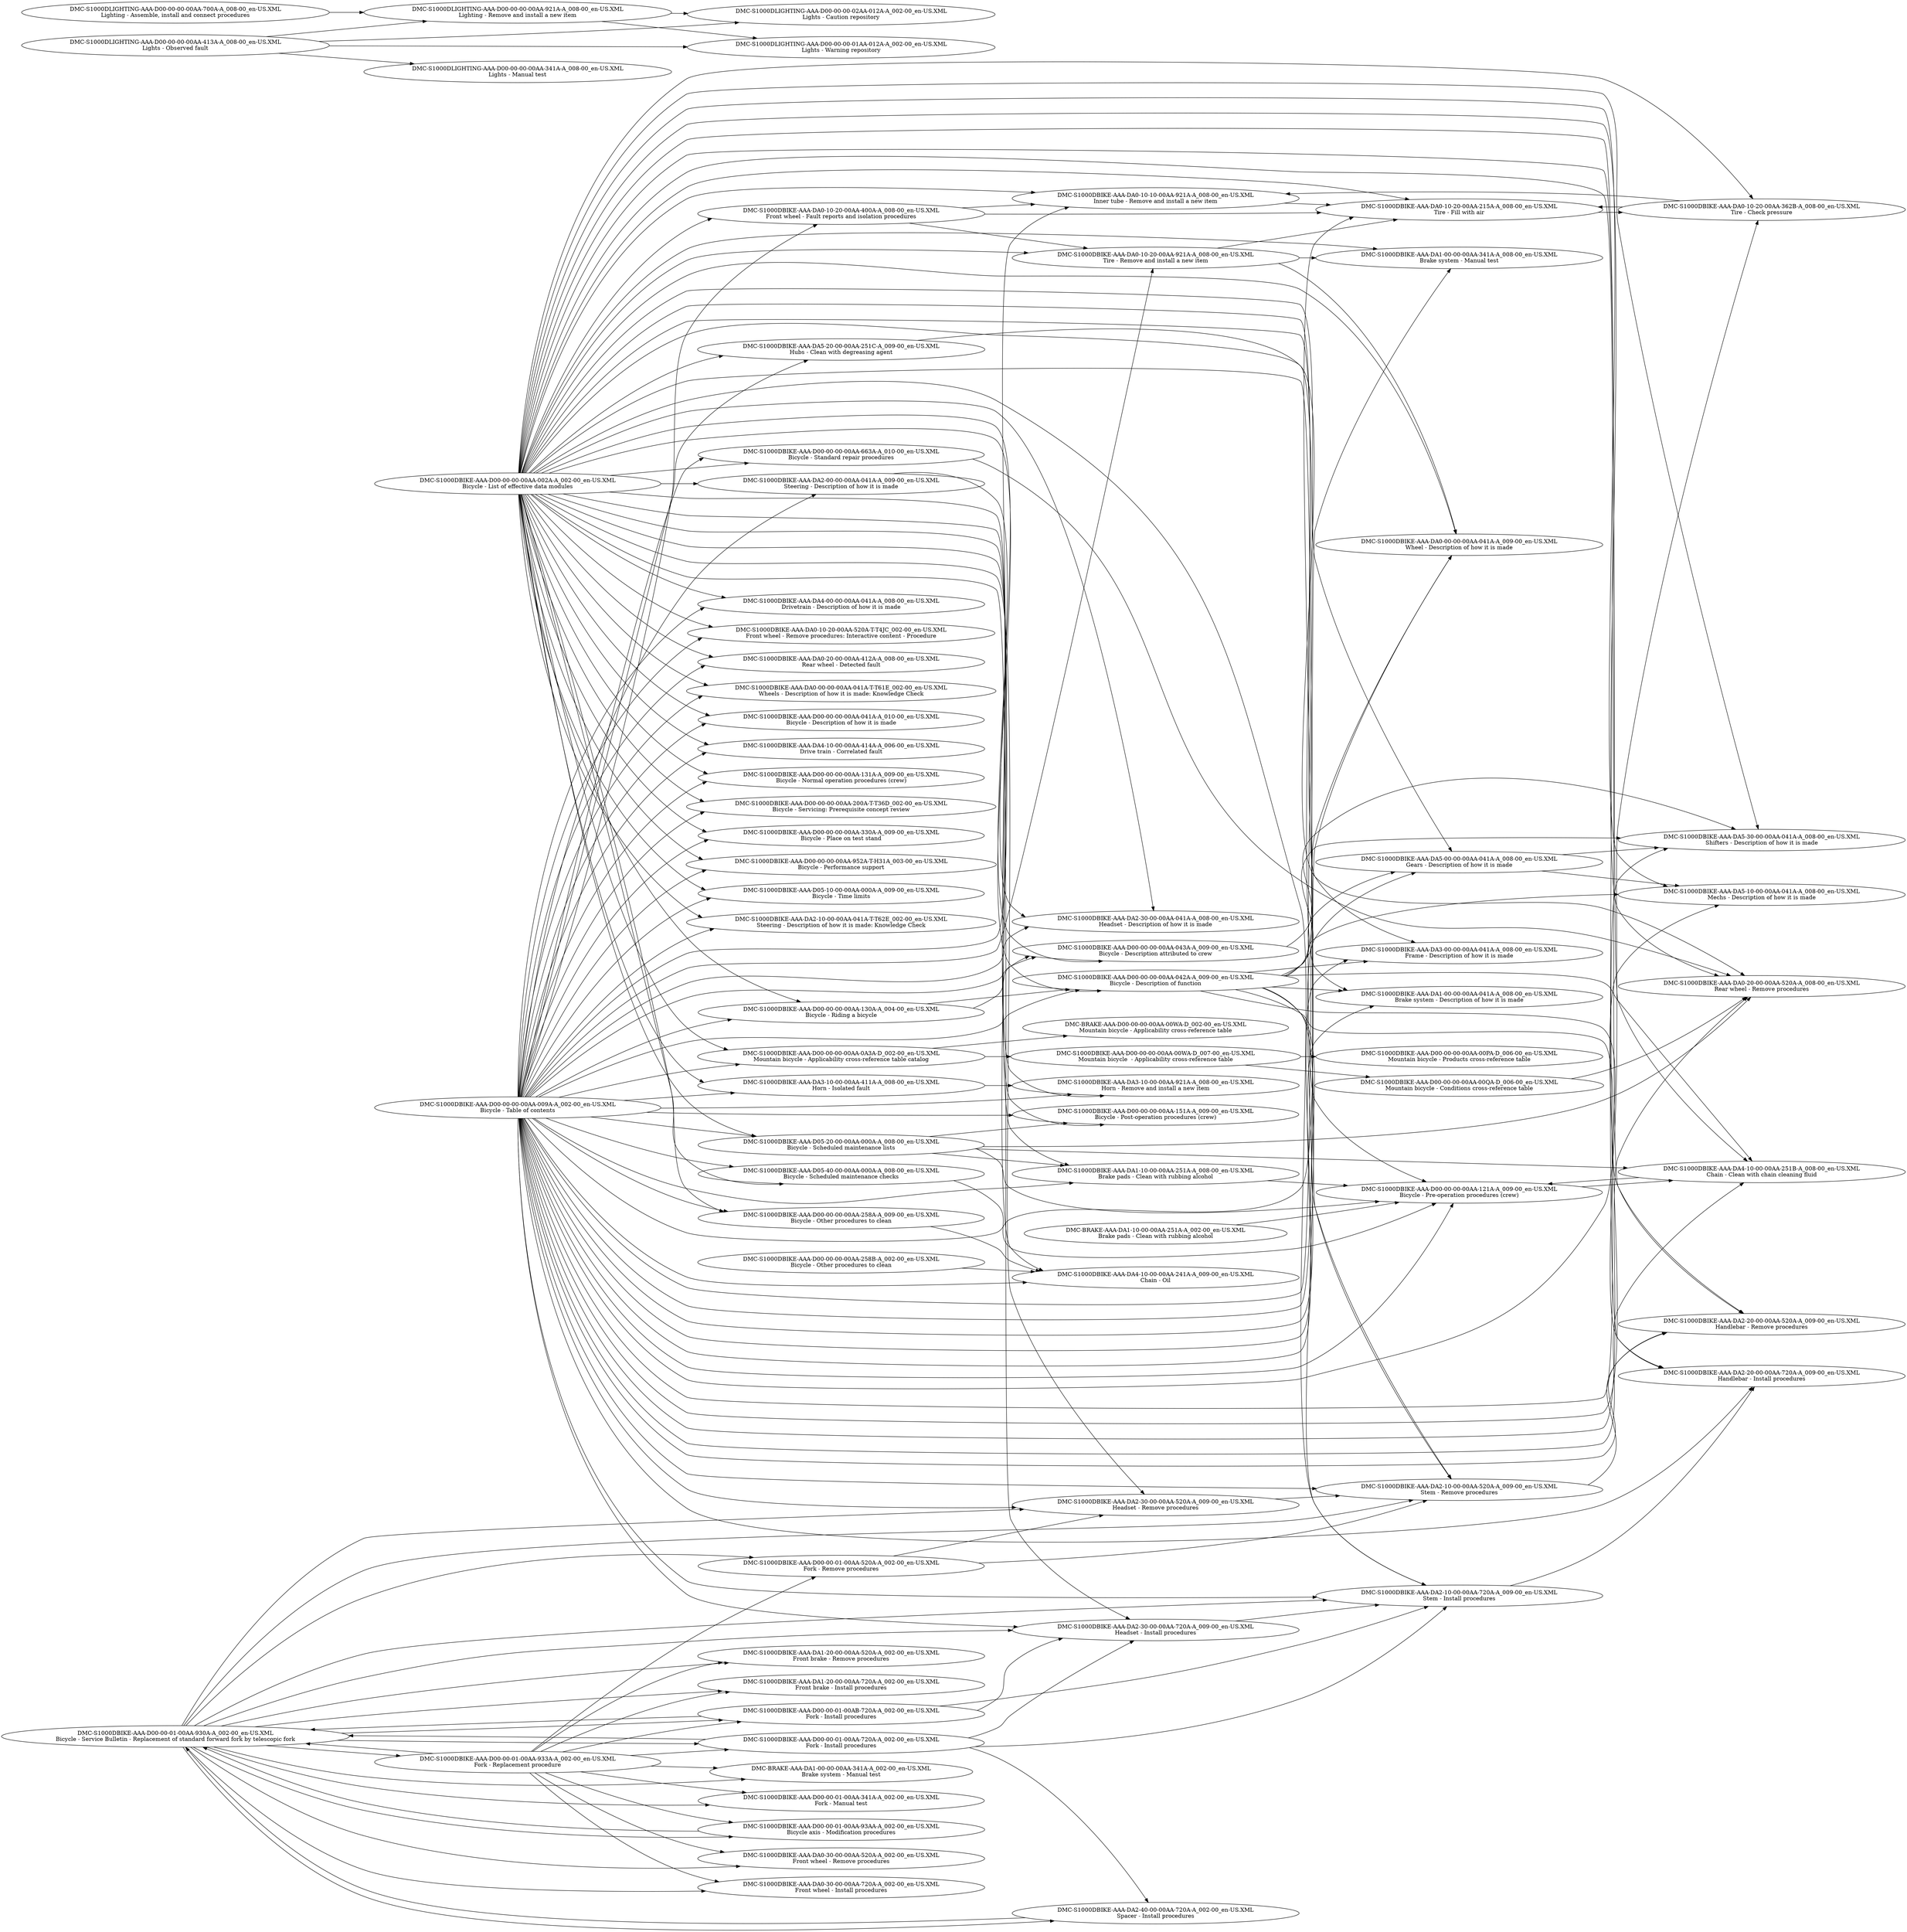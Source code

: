 digraph "DM refs" {
rankdir=LR
DMC_BRAKE_AAA_DA1_10_00_00AA_251A_A_002_00_en_US_XML -> DMC_S1000DBIKE_AAA_D00_00_00_00AA_121A_A_009_00_en_US_XML
DMC_S1000DBIKE_AAA_D00_00_00_00AA_002A_A_002_00_en_US_XML -> DMC_S1000DBIKE_AAA_D00_00_00_00AA_041A_A_010_00_en_US_XML
DMC_S1000DBIKE_AAA_D00_00_00_00AA_002A_A_002_00_en_US_XML -> DMC_S1000DBIKE_AAA_D00_00_00_00AA_042A_A_009_00_en_US_XML
DMC_S1000DBIKE_AAA_D00_00_00_00AA_002A_A_002_00_en_US_XML -> DMC_S1000DBIKE_AAA_D00_00_00_00AA_043A_A_009_00_en_US_XML
DMC_S1000DBIKE_AAA_D00_00_00_00AA_002A_A_002_00_en_US_XML -> DMC_S1000DBIKE_AAA_D00_00_00_00AA_0A3A_D_002_00_en_US_XML
DMC_S1000DBIKE_AAA_D00_00_00_00AA_002A_A_002_00_en_US_XML -> DMC_S1000DBIKE_AAA_D00_00_00_00AA_121A_A_009_00_en_US_XML
DMC_S1000DBIKE_AAA_D00_00_00_00AA_002A_A_002_00_en_US_XML -> DMC_S1000DBIKE_AAA_D00_00_00_00AA_130A_A_004_00_en_US_XML
DMC_S1000DBIKE_AAA_D00_00_00_00AA_002A_A_002_00_en_US_XML -> DMC_S1000DBIKE_AAA_D00_00_00_00AA_131A_A_009_00_en_US_XML
DMC_S1000DBIKE_AAA_D00_00_00_00AA_002A_A_002_00_en_US_XML -> DMC_S1000DBIKE_AAA_D00_00_00_00AA_151A_A_009_00_en_US_XML
DMC_S1000DBIKE_AAA_D00_00_00_00AA_002A_A_002_00_en_US_XML -> DMC_S1000DBIKE_AAA_D00_00_00_00AA_200A_T_T36D_002_00_en_US_XML
DMC_S1000DBIKE_AAA_D00_00_00_00AA_002A_A_002_00_en_US_XML -> DMC_S1000DBIKE_AAA_D00_00_00_00AA_258A_A_009_00_en_US_XML
DMC_S1000DBIKE_AAA_D00_00_00_00AA_002A_A_002_00_en_US_XML -> DMC_S1000DBIKE_AAA_D00_00_00_00AA_330A_A_009_00_en_US_XML
DMC_S1000DBIKE_AAA_D00_00_00_00AA_002A_A_002_00_en_US_XML -> DMC_S1000DBIKE_AAA_D00_00_00_00AA_663A_A_010_00_en_US_XML
DMC_S1000DBIKE_AAA_D00_00_00_00AA_002A_A_002_00_en_US_XML -> DMC_S1000DBIKE_AAA_D00_00_00_00AA_952A_T_H31A_003_00_en_US_XML
DMC_S1000DBIKE_AAA_D00_00_00_00AA_002A_A_002_00_en_US_XML -> DMC_S1000DBIKE_AAA_D05_10_00_00AA_000A_A_009_00_en_US_XML
DMC_S1000DBIKE_AAA_D00_00_00_00AA_002A_A_002_00_en_US_XML -> DMC_S1000DBIKE_AAA_D05_20_00_00AA_000A_A_008_00_en_US_XML
DMC_S1000DBIKE_AAA_D00_00_00_00AA_002A_A_002_00_en_US_XML -> DMC_S1000DBIKE_AAA_D05_40_00_00AA_000A_A_008_00_en_US_XML
DMC_S1000DBIKE_AAA_D00_00_00_00AA_002A_A_002_00_en_US_XML -> DMC_S1000DBIKE_AAA_DA0_00_00_00AA_041A_A_009_00_en_US_XML
DMC_S1000DBIKE_AAA_D00_00_00_00AA_002A_A_002_00_en_US_XML -> DMC_S1000DBIKE_AAA_DA0_00_00_00AA_041A_T_T61E_002_00_en_US_XML
DMC_S1000DBIKE_AAA_D00_00_00_00AA_002A_A_002_00_en_US_XML -> DMC_S1000DBIKE_AAA_DA0_10_10_00AA_921A_A_008_00_en_US_XML
DMC_S1000DBIKE_AAA_D00_00_00_00AA_002A_A_002_00_en_US_XML -> DMC_S1000DBIKE_AAA_DA0_10_20_00AA_215A_A_008_00_en_US_XML
DMC_S1000DBIKE_AAA_D00_00_00_00AA_002A_A_002_00_en_US_XML -> DMC_S1000DBIKE_AAA_DA0_10_20_00AA_362B_A_008_00_en_US_XML
DMC_S1000DBIKE_AAA_D00_00_00_00AA_002A_A_002_00_en_US_XML -> DMC_S1000DBIKE_AAA_DA0_10_20_00AA_400A_A_008_00_en_US_XML
DMC_S1000DBIKE_AAA_D00_00_00_00AA_002A_A_002_00_en_US_XML -> DMC_S1000DBIKE_AAA_DA0_10_20_00AA_520A_T_T4JC_002_00_en_US_XML
DMC_S1000DBIKE_AAA_D00_00_00_00AA_002A_A_002_00_en_US_XML -> DMC_S1000DBIKE_AAA_DA0_10_20_00AA_921A_A_008_00_en_US_XML
DMC_S1000DBIKE_AAA_D00_00_00_00AA_002A_A_002_00_en_US_XML -> DMC_S1000DBIKE_AAA_DA0_20_00_00AA_412A_A_008_00_en_US_XML
DMC_S1000DBIKE_AAA_D00_00_00_00AA_002A_A_002_00_en_US_XML -> DMC_S1000DBIKE_AAA_DA0_20_00_00AA_520A_A_008_00_en_US_XML
DMC_S1000DBIKE_AAA_D00_00_00_00AA_002A_A_002_00_en_US_XML -> DMC_S1000DBIKE_AAA_DA1_00_00_00AA_041A_A_008_00_en_US_XML
DMC_S1000DBIKE_AAA_D00_00_00_00AA_002A_A_002_00_en_US_XML -> DMC_S1000DBIKE_AAA_DA1_00_00_00AA_341A_A_008_00_en_US_XML
DMC_S1000DBIKE_AAA_D00_00_00_00AA_002A_A_002_00_en_US_XML -> DMC_S1000DBIKE_AAA_DA1_10_00_00AA_251A_A_008_00_en_US_XML
DMC_S1000DBIKE_AAA_D00_00_00_00AA_002A_A_002_00_en_US_XML -> DMC_S1000DBIKE_AAA_DA2_00_00_00AA_041A_A_009_00_en_US_XML
DMC_S1000DBIKE_AAA_D00_00_00_00AA_002A_A_002_00_en_US_XML -> DMC_S1000DBIKE_AAA_DA2_10_00_00AA_041A_T_T62E_002_00_en_US_XML
DMC_S1000DBIKE_AAA_D00_00_00_00AA_002A_A_002_00_en_US_XML -> DMC_S1000DBIKE_AAA_DA2_10_00_00AA_520A_A_009_00_en_US_XML
DMC_S1000DBIKE_AAA_D00_00_00_00AA_002A_A_002_00_en_US_XML -> DMC_S1000DBIKE_AAA_DA2_10_00_00AA_720A_A_009_00_en_US_XML
DMC_S1000DBIKE_AAA_D00_00_00_00AA_002A_A_002_00_en_US_XML -> DMC_S1000DBIKE_AAA_DA2_20_00_00AA_520A_A_009_00_en_US_XML
DMC_S1000DBIKE_AAA_D00_00_00_00AA_002A_A_002_00_en_US_XML -> DMC_S1000DBIKE_AAA_DA2_20_00_00AA_720A_A_009_00_en_US_XML
DMC_S1000DBIKE_AAA_D00_00_00_00AA_002A_A_002_00_en_US_XML -> DMC_S1000DBIKE_AAA_DA2_30_00_00AA_041A_A_008_00_en_US_XML
DMC_S1000DBIKE_AAA_D00_00_00_00AA_002A_A_002_00_en_US_XML -> DMC_S1000DBIKE_AAA_DA2_30_00_00AA_520A_A_009_00_en_US_XML
DMC_S1000DBIKE_AAA_D00_00_00_00AA_002A_A_002_00_en_US_XML -> DMC_S1000DBIKE_AAA_DA2_30_00_00AA_720A_A_009_00_en_US_XML
DMC_S1000DBIKE_AAA_D00_00_00_00AA_002A_A_002_00_en_US_XML -> DMC_S1000DBIKE_AAA_DA3_00_00_00AA_041A_A_008_00_en_US_XML
DMC_S1000DBIKE_AAA_D00_00_00_00AA_002A_A_002_00_en_US_XML -> DMC_S1000DBIKE_AAA_DA3_10_00_00AA_411A_A_008_00_en_US_XML
DMC_S1000DBIKE_AAA_D00_00_00_00AA_002A_A_002_00_en_US_XML -> DMC_S1000DBIKE_AAA_DA3_10_00_00AA_921A_A_008_00_en_US_XML
DMC_S1000DBIKE_AAA_D00_00_00_00AA_002A_A_002_00_en_US_XML -> DMC_S1000DBIKE_AAA_DA4_00_00_00AA_041A_A_008_00_en_US_XML
DMC_S1000DBIKE_AAA_D00_00_00_00AA_002A_A_002_00_en_US_XML -> DMC_S1000DBIKE_AAA_DA4_10_00_00AA_241A_A_009_00_en_US_XML
DMC_S1000DBIKE_AAA_D00_00_00_00AA_002A_A_002_00_en_US_XML -> DMC_S1000DBIKE_AAA_DA4_10_00_00AA_251B_A_008_00_en_US_XML
DMC_S1000DBIKE_AAA_D00_00_00_00AA_002A_A_002_00_en_US_XML -> DMC_S1000DBIKE_AAA_DA4_10_00_00AA_414A_A_006_00_en_US_XML
DMC_S1000DBIKE_AAA_D00_00_00_00AA_002A_A_002_00_en_US_XML -> DMC_S1000DBIKE_AAA_DA5_00_00_00AA_041A_A_008_00_en_US_XML
DMC_S1000DBIKE_AAA_D00_00_00_00AA_002A_A_002_00_en_US_XML -> DMC_S1000DBIKE_AAA_DA5_10_00_00AA_041A_A_008_00_en_US_XML
DMC_S1000DBIKE_AAA_D00_00_00_00AA_002A_A_002_00_en_US_XML -> DMC_S1000DBIKE_AAA_DA5_20_00_00AA_251C_A_009_00_en_US_XML
DMC_S1000DBIKE_AAA_D00_00_00_00AA_002A_A_002_00_en_US_XML -> DMC_S1000DBIKE_AAA_DA5_30_00_00AA_041A_A_008_00_en_US_XML
DMC_S1000DBIKE_AAA_D00_00_00_00AA_009A_A_002_00_en_US_XML -> DMC_S1000DBIKE_AAA_D00_00_00_00AA_041A_A_010_00_en_US_XML
DMC_S1000DBIKE_AAA_D00_00_00_00AA_009A_A_002_00_en_US_XML -> DMC_S1000DBIKE_AAA_D00_00_00_00AA_042A_A_009_00_en_US_XML
DMC_S1000DBIKE_AAA_D00_00_00_00AA_009A_A_002_00_en_US_XML -> DMC_S1000DBIKE_AAA_D00_00_00_00AA_043A_A_009_00_en_US_XML
DMC_S1000DBIKE_AAA_D00_00_00_00AA_009A_A_002_00_en_US_XML -> DMC_S1000DBIKE_AAA_D00_00_00_00AA_0A3A_D_002_00_en_US_XML
DMC_S1000DBIKE_AAA_D00_00_00_00AA_009A_A_002_00_en_US_XML -> DMC_S1000DBIKE_AAA_D00_00_00_00AA_121A_A_009_00_en_US_XML
DMC_S1000DBIKE_AAA_D00_00_00_00AA_009A_A_002_00_en_US_XML -> DMC_S1000DBIKE_AAA_D00_00_00_00AA_130A_A_004_00_en_US_XML
DMC_S1000DBIKE_AAA_D00_00_00_00AA_009A_A_002_00_en_US_XML -> DMC_S1000DBIKE_AAA_D00_00_00_00AA_131A_A_009_00_en_US_XML
DMC_S1000DBIKE_AAA_D00_00_00_00AA_009A_A_002_00_en_US_XML -> DMC_S1000DBIKE_AAA_D00_00_00_00AA_151A_A_009_00_en_US_XML
DMC_S1000DBIKE_AAA_D00_00_00_00AA_009A_A_002_00_en_US_XML -> DMC_S1000DBIKE_AAA_D00_00_00_00AA_200A_T_T36D_002_00_en_US_XML
DMC_S1000DBIKE_AAA_D00_00_00_00AA_009A_A_002_00_en_US_XML -> DMC_S1000DBIKE_AAA_D00_00_00_00AA_258A_A_009_00_en_US_XML
DMC_S1000DBIKE_AAA_D00_00_00_00AA_009A_A_002_00_en_US_XML -> DMC_S1000DBIKE_AAA_D00_00_00_00AA_330A_A_009_00_en_US_XML
DMC_S1000DBIKE_AAA_D00_00_00_00AA_009A_A_002_00_en_US_XML -> DMC_S1000DBIKE_AAA_D00_00_00_00AA_663A_A_010_00_en_US_XML
DMC_S1000DBIKE_AAA_D00_00_00_00AA_009A_A_002_00_en_US_XML -> DMC_S1000DBIKE_AAA_D00_00_00_00AA_952A_T_H31A_003_00_en_US_XML
DMC_S1000DBIKE_AAA_D00_00_00_00AA_009A_A_002_00_en_US_XML -> DMC_S1000DBIKE_AAA_D05_10_00_00AA_000A_A_009_00_en_US_XML
DMC_S1000DBIKE_AAA_D00_00_00_00AA_009A_A_002_00_en_US_XML -> DMC_S1000DBIKE_AAA_D05_20_00_00AA_000A_A_008_00_en_US_XML
DMC_S1000DBIKE_AAA_D00_00_00_00AA_009A_A_002_00_en_US_XML -> DMC_S1000DBIKE_AAA_D05_40_00_00AA_000A_A_008_00_en_US_XML
DMC_S1000DBIKE_AAA_D00_00_00_00AA_009A_A_002_00_en_US_XML -> DMC_S1000DBIKE_AAA_DA0_00_00_00AA_041A_A_009_00_en_US_XML
DMC_S1000DBIKE_AAA_D00_00_00_00AA_009A_A_002_00_en_US_XML -> DMC_S1000DBIKE_AAA_DA0_00_00_00AA_041A_T_T61E_002_00_en_US_XML
DMC_S1000DBIKE_AAA_D00_00_00_00AA_009A_A_002_00_en_US_XML -> DMC_S1000DBIKE_AAA_DA0_10_10_00AA_921A_A_008_00_en_US_XML
DMC_S1000DBIKE_AAA_D00_00_00_00AA_009A_A_002_00_en_US_XML -> DMC_S1000DBIKE_AAA_DA0_10_20_00AA_215A_A_008_00_en_US_XML
DMC_S1000DBIKE_AAA_D00_00_00_00AA_009A_A_002_00_en_US_XML -> DMC_S1000DBIKE_AAA_DA0_10_20_00AA_362B_A_008_00_en_US_XML
DMC_S1000DBIKE_AAA_D00_00_00_00AA_009A_A_002_00_en_US_XML -> DMC_S1000DBIKE_AAA_DA0_10_20_00AA_400A_A_008_00_en_US_XML
DMC_S1000DBIKE_AAA_D00_00_00_00AA_009A_A_002_00_en_US_XML -> DMC_S1000DBIKE_AAA_DA0_10_20_00AA_520A_T_T4JC_002_00_en_US_XML
DMC_S1000DBIKE_AAA_D00_00_00_00AA_009A_A_002_00_en_US_XML -> DMC_S1000DBIKE_AAA_DA0_10_20_00AA_921A_A_008_00_en_US_XML
DMC_S1000DBIKE_AAA_D00_00_00_00AA_009A_A_002_00_en_US_XML -> DMC_S1000DBIKE_AAA_DA0_20_00_00AA_412A_A_008_00_en_US_XML
DMC_S1000DBIKE_AAA_D00_00_00_00AA_009A_A_002_00_en_US_XML -> DMC_S1000DBIKE_AAA_DA0_20_00_00AA_520A_A_008_00_en_US_XML
DMC_S1000DBIKE_AAA_D00_00_00_00AA_009A_A_002_00_en_US_XML -> DMC_S1000DBIKE_AAA_DA1_00_00_00AA_041A_A_008_00_en_US_XML
DMC_S1000DBIKE_AAA_D00_00_00_00AA_009A_A_002_00_en_US_XML -> DMC_S1000DBIKE_AAA_DA1_00_00_00AA_341A_A_008_00_en_US_XML
DMC_S1000DBIKE_AAA_D00_00_00_00AA_009A_A_002_00_en_US_XML -> DMC_S1000DBIKE_AAA_DA1_10_00_00AA_251A_A_008_00_en_US_XML
DMC_S1000DBIKE_AAA_D00_00_00_00AA_009A_A_002_00_en_US_XML -> DMC_S1000DBIKE_AAA_DA2_00_00_00AA_041A_A_009_00_en_US_XML
DMC_S1000DBIKE_AAA_D00_00_00_00AA_009A_A_002_00_en_US_XML -> DMC_S1000DBIKE_AAA_DA2_10_00_00AA_041A_T_T62E_002_00_en_US_XML
DMC_S1000DBIKE_AAA_D00_00_00_00AA_009A_A_002_00_en_US_XML -> DMC_S1000DBIKE_AAA_DA2_10_00_00AA_520A_A_009_00_en_US_XML
DMC_S1000DBIKE_AAA_D00_00_00_00AA_009A_A_002_00_en_US_XML -> DMC_S1000DBIKE_AAA_DA2_10_00_00AA_720A_A_009_00_en_US_XML
DMC_S1000DBIKE_AAA_D00_00_00_00AA_009A_A_002_00_en_US_XML -> DMC_S1000DBIKE_AAA_DA2_20_00_00AA_520A_A_009_00_en_US_XML
DMC_S1000DBIKE_AAA_D00_00_00_00AA_009A_A_002_00_en_US_XML -> DMC_S1000DBIKE_AAA_DA2_20_00_00AA_720A_A_009_00_en_US_XML
DMC_S1000DBIKE_AAA_D00_00_00_00AA_009A_A_002_00_en_US_XML -> DMC_S1000DBIKE_AAA_DA2_30_00_00AA_041A_A_008_00_en_US_XML
DMC_S1000DBIKE_AAA_D00_00_00_00AA_009A_A_002_00_en_US_XML -> DMC_S1000DBIKE_AAA_DA2_30_00_00AA_520A_A_009_00_en_US_XML
DMC_S1000DBIKE_AAA_D00_00_00_00AA_009A_A_002_00_en_US_XML -> DMC_S1000DBIKE_AAA_DA2_30_00_00AA_720A_A_009_00_en_US_XML
DMC_S1000DBIKE_AAA_D00_00_00_00AA_009A_A_002_00_en_US_XML -> DMC_S1000DBIKE_AAA_DA3_00_00_00AA_041A_A_008_00_en_US_XML
DMC_S1000DBIKE_AAA_D00_00_00_00AA_009A_A_002_00_en_US_XML -> DMC_S1000DBIKE_AAA_DA3_10_00_00AA_411A_A_008_00_en_US_XML
DMC_S1000DBIKE_AAA_D00_00_00_00AA_009A_A_002_00_en_US_XML -> DMC_S1000DBIKE_AAA_DA3_10_00_00AA_921A_A_008_00_en_US_XML
DMC_S1000DBIKE_AAA_D00_00_00_00AA_009A_A_002_00_en_US_XML -> DMC_S1000DBIKE_AAA_DA4_00_00_00AA_041A_A_008_00_en_US_XML
DMC_S1000DBIKE_AAA_D00_00_00_00AA_009A_A_002_00_en_US_XML -> DMC_S1000DBIKE_AAA_DA4_10_00_00AA_241A_A_009_00_en_US_XML
DMC_S1000DBIKE_AAA_D00_00_00_00AA_009A_A_002_00_en_US_XML -> DMC_S1000DBIKE_AAA_DA4_10_00_00AA_251B_A_008_00_en_US_XML
DMC_S1000DBIKE_AAA_D00_00_00_00AA_009A_A_002_00_en_US_XML -> DMC_S1000DBIKE_AAA_DA4_10_00_00AA_414A_A_006_00_en_US_XML
DMC_S1000DBIKE_AAA_D00_00_00_00AA_009A_A_002_00_en_US_XML -> DMC_S1000DBIKE_AAA_DA5_00_00_00AA_041A_A_008_00_en_US_XML
DMC_S1000DBIKE_AAA_D00_00_00_00AA_009A_A_002_00_en_US_XML -> DMC_S1000DBIKE_AAA_DA5_10_00_00AA_041A_A_008_00_en_US_XML
DMC_S1000DBIKE_AAA_D00_00_00_00AA_009A_A_002_00_en_US_XML -> DMC_S1000DBIKE_AAA_DA5_20_00_00AA_251C_A_009_00_en_US_XML
DMC_S1000DBIKE_AAA_D00_00_00_00AA_009A_A_002_00_en_US_XML -> DMC_S1000DBIKE_AAA_DA5_30_00_00AA_041A_A_008_00_en_US_XML
DMC_S1000DBIKE_AAA_D00_00_00_00AA_00QA_D_006_00_en_US_XML -> DMC_S1000DBIKE_AAA_DA0_20_00_00AA_520A_A_008_00_en_US_XML
DMC_S1000DBIKE_AAA_D00_00_00_00AA_00WA_D_007_00_en_US_XML -> DMC_S1000DBIKE_AAA_D00_00_00_00AA_00PA_D_006_00_en_US_XML
DMC_S1000DBIKE_AAA_D00_00_00_00AA_00WA_D_007_00_en_US_XML -> DMC_S1000DBIKE_AAA_D00_00_00_00AA_00QA_D_006_00_en_US_XML
DMC_S1000DBIKE_AAA_D00_00_00_00AA_042A_A_009_00_en_US_XML -> DMC_S1000DBIKE_AAA_DA0_00_00_00AA_041A_A_009_00_en_US_XML
DMC_S1000DBIKE_AAA_D00_00_00_00AA_042A_A_009_00_en_US_XML -> DMC_S1000DBIKE_AAA_DA1_00_00_00AA_041A_A_008_00_en_US_XML
DMC_S1000DBIKE_AAA_D00_00_00_00AA_042A_A_009_00_en_US_XML -> DMC_S1000DBIKE_AAA_DA2_10_00_00AA_520A_A_009_00_en_US_XML
DMC_S1000DBIKE_AAA_D00_00_00_00AA_042A_A_009_00_en_US_XML -> DMC_S1000DBIKE_AAA_DA2_10_00_00AA_720A_A_009_00_en_US_XML
DMC_S1000DBIKE_AAA_D00_00_00_00AA_042A_A_009_00_en_US_XML -> DMC_S1000DBIKE_AAA_DA2_20_00_00AA_520A_A_009_00_en_US_XML
DMC_S1000DBIKE_AAA_D00_00_00_00AA_042A_A_009_00_en_US_XML -> DMC_S1000DBIKE_AAA_DA2_20_00_00AA_720A_A_009_00_en_US_XML
DMC_S1000DBIKE_AAA_D00_00_00_00AA_042A_A_009_00_en_US_XML -> DMC_S1000DBIKE_AAA_DA3_00_00_00AA_041A_A_008_00_en_US_XML
DMC_S1000DBIKE_AAA_D00_00_00_00AA_042A_A_009_00_en_US_XML -> DMC_S1000DBIKE_AAA_DA4_10_00_00AA_251B_A_008_00_en_US_XML
DMC_S1000DBIKE_AAA_D00_00_00_00AA_042A_A_009_00_en_US_XML -> DMC_S1000DBIKE_AAA_DA5_00_00_00AA_041A_A_008_00_en_US_XML
DMC_S1000DBIKE_AAA_D00_00_00_00AA_042A_A_009_00_en_US_XML -> DMC_S1000DBIKE_AAA_DA5_10_00_00AA_041A_A_008_00_en_US_XML
DMC_S1000DBIKE_AAA_D00_00_00_00AA_042A_A_009_00_en_US_XML -> DMC_S1000DBIKE_AAA_DA5_30_00_00AA_041A_A_008_00_en_US_XML
DMC_S1000DBIKE_AAA_D00_00_00_00AA_043A_A_009_00_en_US_XML -> DMC_S1000DBIKE_AAA_DA5_30_00_00AA_041A_A_008_00_en_US_XML
DMC_S1000DBIKE_AAA_D00_00_00_00AA_0A3A_D_002_00_en_US_XML -> DMC_BRAKE_AAA_D00_00_00_00AA_00WA_D_002_00_en_US_XML
DMC_S1000DBIKE_AAA_D00_00_00_00AA_0A3A_D_002_00_en_US_XML -> DMC_S1000DBIKE_AAA_D00_00_00_00AA_00WA_D_007_00_en_US_XML
DMC_S1000DBIKE_AAA_D00_00_00_00AA_121A_A_009_00_en_US_XML -> DMC_S1000DBIKE_AAA_DA4_10_00_00AA_251B_A_008_00_en_US_XML
DMC_S1000DBIKE_AAA_D00_00_00_00AA_130A_A_004_00_en_US_XML -> DMC_S1000DBIKE_AAA_D00_00_00_00AA_042A_A_009_00_en_US_XML
DMC_S1000DBIKE_AAA_D00_00_00_00AA_130A_A_004_00_en_US_XML -> DMC_S1000DBIKE_AAA_D00_00_00_00AA_043A_A_009_00_en_US_XML
DMC_S1000DBIKE_AAA_D00_00_00_00AA_258A_A_009_00_en_US_XML -> DMC_S1000DBIKE_AAA_DA4_10_00_00AA_241A_A_009_00_en_US_XML
DMC_S1000DBIKE_AAA_D00_00_00_00AA_258B_A_002_00_en_US_XML -> DMC_S1000DBIKE_AAA_DA4_10_00_00AA_241A_A_009_00_en_US_XML
DMC_S1000DBIKE_AAA_D00_00_00_00AA_663A_A_010_00_en_US_XML -> DMC_S1000DBIKE_AAA_DA0_20_00_00AA_520A_A_008_00_en_US_XML
DMC_S1000DBIKE_AAA_D00_00_01_00AA_520A_A_002_00_en_US_XML -> DMC_S1000DBIKE_AAA_DA2_10_00_00AA_520A_A_009_00_en_US_XML
DMC_S1000DBIKE_AAA_D00_00_01_00AA_520A_A_002_00_en_US_XML -> DMC_S1000DBIKE_AAA_DA2_30_00_00AA_520A_A_009_00_en_US_XML
DMC_S1000DBIKE_AAA_D00_00_01_00AA_720A_A_002_00_en_US_XML -> DMC_S1000DBIKE_AAA_D00_00_01_00AA_930A_A_002_00_en_US_XML
DMC_S1000DBIKE_AAA_D00_00_01_00AA_720A_A_002_00_en_US_XML -> DMC_S1000DBIKE_AAA_DA2_10_00_00AA_720A_A_009_00_en_US_XML
DMC_S1000DBIKE_AAA_D00_00_01_00AA_720A_A_002_00_en_US_XML -> DMC_S1000DBIKE_AAA_DA2_30_00_00AA_720A_A_009_00_en_US_XML
DMC_S1000DBIKE_AAA_D00_00_01_00AA_720A_A_002_00_en_US_XML -> DMC_S1000DBIKE_AAA_DA2_40_00_00AA_720A_A_002_00_en_US_XML
DMC_S1000DBIKE_AAA_D00_00_01_00AA_930A_A_002_00_en_US_XML -> DMC_BRAKE_AAA_DA1_00_00_00AA_341A_A_002_00_en_US_XML
DMC_S1000DBIKE_AAA_D00_00_01_00AA_930A_A_002_00_en_US_XML -> DMC_S1000DBIKE_AAA_D00_00_01_00AA_341A_A_002_00_en_US_XML
DMC_S1000DBIKE_AAA_D00_00_01_00AA_930A_A_002_00_en_US_XML -> DMC_S1000DBIKE_AAA_D00_00_01_00AA_520A_A_002_00_en_US_XML
DMC_S1000DBIKE_AAA_D00_00_01_00AA_930A_A_002_00_en_US_XML -> DMC_S1000DBIKE_AAA_D00_00_01_00AA_720A_A_002_00_en_US_XML
DMC_S1000DBIKE_AAA_D00_00_01_00AA_930A_A_002_00_en_US_XML -> DMC_S1000DBIKE_AAA_D00_00_01_00AA_933A_A_002_00_en_US_XML
DMC_S1000DBIKE_AAA_D00_00_01_00AA_930A_A_002_00_en_US_XML -> DMC_S1000DBIKE_AAA_D00_00_01_00AA_93AA_A_002_00_en_US_XML
DMC_S1000DBIKE_AAA_D00_00_01_00AA_930A_A_002_00_en_US_XML -> DMC_S1000DBIKE_AAA_D00_00_01_00AB_720A_A_002_00_en_US_XML
DMC_S1000DBIKE_AAA_D00_00_01_00AA_930A_A_002_00_en_US_XML -> DMC_S1000DBIKE_AAA_DA0_30_00_00AA_520A_A_002_00_en_US_XML
DMC_S1000DBIKE_AAA_D00_00_01_00AA_930A_A_002_00_en_US_XML -> DMC_S1000DBIKE_AAA_DA0_30_00_00AA_720A_A_002_00_en_US_XML
DMC_S1000DBIKE_AAA_D00_00_01_00AA_930A_A_002_00_en_US_XML -> DMC_S1000DBIKE_AAA_DA1_20_00_00AA_520A_A_002_00_en_US_XML
DMC_S1000DBIKE_AAA_D00_00_01_00AA_930A_A_002_00_en_US_XML -> DMC_S1000DBIKE_AAA_DA1_20_00_00AA_720A_A_002_00_en_US_XML
DMC_S1000DBIKE_AAA_D00_00_01_00AA_930A_A_002_00_en_US_XML -> DMC_S1000DBIKE_AAA_DA2_10_00_00AA_520A_A_009_00_en_US_XML
DMC_S1000DBIKE_AAA_D00_00_01_00AA_930A_A_002_00_en_US_XML -> DMC_S1000DBIKE_AAA_DA2_10_00_00AA_720A_A_009_00_en_US_XML
DMC_S1000DBIKE_AAA_D00_00_01_00AA_930A_A_002_00_en_US_XML -> DMC_S1000DBIKE_AAA_DA2_30_00_00AA_520A_A_009_00_en_US_XML
DMC_S1000DBIKE_AAA_D00_00_01_00AA_930A_A_002_00_en_US_XML -> DMC_S1000DBIKE_AAA_DA2_30_00_00AA_720A_A_009_00_en_US_XML
DMC_S1000DBIKE_AAA_D00_00_01_00AA_930A_A_002_00_en_US_XML -> DMC_S1000DBIKE_AAA_DA2_40_00_00AA_720A_A_002_00_en_US_XML
DMC_S1000DBIKE_AAA_D00_00_01_00AA_933A_A_002_00_en_US_XML -> DMC_BRAKE_AAA_DA1_00_00_00AA_341A_A_002_00_en_US_XML
DMC_S1000DBIKE_AAA_D00_00_01_00AA_933A_A_002_00_en_US_XML -> DMC_S1000DBIKE_AAA_D00_00_01_00AA_341A_A_002_00_en_US_XML
DMC_S1000DBIKE_AAA_D00_00_01_00AA_933A_A_002_00_en_US_XML -> DMC_S1000DBIKE_AAA_D00_00_01_00AA_520A_A_002_00_en_US_XML
DMC_S1000DBIKE_AAA_D00_00_01_00AA_933A_A_002_00_en_US_XML -> DMC_S1000DBIKE_AAA_D00_00_01_00AA_720A_A_002_00_en_US_XML
DMC_S1000DBIKE_AAA_D00_00_01_00AA_933A_A_002_00_en_US_XML -> DMC_S1000DBIKE_AAA_D00_00_01_00AA_930A_A_002_00_en_US_XML
DMC_S1000DBIKE_AAA_D00_00_01_00AA_933A_A_002_00_en_US_XML -> DMC_S1000DBIKE_AAA_D00_00_01_00AA_93AA_A_002_00_en_US_XML
DMC_S1000DBIKE_AAA_D00_00_01_00AA_933A_A_002_00_en_US_XML -> DMC_S1000DBIKE_AAA_D00_00_01_00AB_720A_A_002_00_en_US_XML
DMC_S1000DBIKE_AAA_D00_00_01_00AA_933A_A_002_00_en_US_XML -> DMC_S1000DBIKE_AAA_DA0_30_00_00AA_520A_A_002_00_en_US_XML
DMC_S1000DBIKE_AAA_D00_00_01_00AA_933A_A_002_00_en_US_XML -> DMC_S1000DBIKE_AAA_DA0_30_00_00AA_720A_A_002_00_en_US_XML
DMC_S1000DBIKE_AAA_D00_00_01_00AA_933A_A_002_00_en_US_XML -> DMC_S1000DBIKE_AAA_DA1_20_00_00AA_520A_A_002_00_en_US_XML
DMC_S1000DBIKE_AAA_D00_00_01_00AA_933A_A_002_00_en_US_XML -> DMC_S1000DBIKE_AAA_DA1_20_00_00AA_720A_A_002_00_en_US_XML
DMC_S1000DBIKE_AAA_D00_00_01_00AA_93AA_A_002_00_en_US_XML -> DMC_S1000DBIKE_AAA_D00_00_01_00AA_930A_A_002_00_en_US_XML
DMC_S1000DBIKE_AAA_D00_00_01_00AB_720A_A_002_00_en_US_XML -> DMC_S1000DBIKE_AAA_D00_00_01_00AA_930A_A_002_00_en_US_XML
DMC_S1000DBIKE_AAA_D00_00_01_00AB_720A_A_002_00_en_US_XML -> DMC_S1000DBIKE_AAA_DA2_10_00_00AA_720A_A_009_00_en_US_XML
DMC_S1000DBIKE_AAA_D00_00_01_00AB_720A_A_002_00_en_US_XML -> DMC_S1000DBIKE_AAA_DA2_30_00_00AA_720A_A_009_00_en_US_XML
DMC_S1000DBIKE_AAA_D05_20_00_00AA_000A_A_008_00_en_US_XML -> DMC_S1000DBIKE_AAA_D00_00_00_00AA_121A_A_009_00_en_US_XML
DMC_S1000DBIKE_AAA_D05_20_00_00AA_000A_A_008_00_en_US_XML -> DMC_S1000DBIKE_AAA_D00_00_00_00AA_151A_A_009_00_en_US_XML
DMC_S1000DBIKE_AAA_D05_20_00_00AA_000A_A_008_00_en_US_XML -> DMC_S1000DBIKE_AAA_DA0_20_00_00AA_520A_A_008_00_en_US_XML
DMC_S1000DBIKE_AAA_D05_20_00_00AA_000A_A_008_00_en_US_XML -> DMC_S1000DBIKE_AAA_DA1_10_00_00AA_251A_A_008_00_en_US_XML
DMC_S1000DBIKE_AAA_D05_20_00_00AA_000A_A_008_00_en_US_XML -> DMC_S1000DBIKE_AAA_DA4_10_00_00AA_251B_A_008_00_en_US_XML
DMC_S1000DBIKE_AAA_D05_40_00_00AA_000A_A_008_00_en_US_XML -> DMC_S1000DBIKE_AAA_D00_00_00_00AA_121A_A_009_00_en_US_XML
DMC_S1000DBIKE_AAA_DA0_10_10_00AA_921A_A_008_00_en_US_XML -> DMC_S1000DBIKE_AAA_DA0_10_20_00AA_215A_A_008_00_en_US_XML
DMC_S1000DBIKE_AAA_DA0_10_20_00AA_215A_A_008_00_en_US_XML -> DMC_S1000DBIKE_AAA_DA0_10_20_00AA_362B_A_008_00_en_US_XML
DMC_S1000DBIKE_AAA_DA0_10_20_00AA_362B_A_008_00_en_US_XML -> DMC_S1000DBIKE_AAA_DA0_10_10_00AA_921A_A_008_00_en_US_XML
DMC_S1000DBIKE_AAA_DA0_10_20_00AA_362B_A_008_00_en_US_XML -> DMC_S1000DBIKE_AAA_DA0_10_20_00AA_215A_A_008_00_en_US_XML
DMC_S1000DBIKE_AAA_DA0_10_20_00AA_400A_A_008_00_en_US_XML -> DMC_S1000DBIKE_AAA_DA0_10_10_00AA_921A_A_008_00_en_US_XML
DMC_S1000DBIKE_AAA_DA0_10_20_00AA_400A_A_008_00_en_US_XML -> DMC_S1000DBIKE_AAA_DA0_10_20_00AA_215A_A_008_00_en_US_XML
DMC_S1000DBIKE_AAA_DA0_10_20_00AA_400A_A_008_00_en_US_XML -> DMC_S1000DBIKE_AAA_DA0_10_20_00AA_921A_A_008_00_en_US_XML
DMC_S1000DBIKE_AAA_DA0_10_20_00AA_921A_A_008_00_en_US_XML -> DMC_S1000DBIKE_AAA_DA0_00_00_00AA_041A_A_009_00_en_US_XML
DMC_S1000DBIKE_AAA_DA0_10_20_00AA_921A_A_008_00_en_US_XML -> DMC_S1000DBIKE_AAA_DA0_10_20_00AA_215A_A_008_00_en_US_XML
DMC_S1000DBIKE_AAA_DA0_10_20_00AA_921A_A_008_00_en_US_XML -> DMC_S1000DBIKE_AAA_DA1_00_00_00AA_341A_A_008_00_en_US_XML
DMC_S1000DBIKE_AAA_DA1_10_00_00AA_251A_A_008_00_en_US_XML -> DMC_S1000DBIKE_AAA_D00_00_00_00AA_121A_A_009_00_en_US_XML
DMC_S1000DBIKE_AAA_DA2_00_00_00AA_041A_A_009_00_en_US_XML -> DMC_S1000DBIKE_AAA_DA2_30_00_00AA_041A_A_008_00_en_US_XML
DMC_S1000DBIKE_AAA_DA2_10_00_00AA_520A_A_009_00_en_US_XML -> DMC_S1000DBIKE_AAA_DA2_20_00_00AA_520A_A_009_00_en_US_XML
DMC_S1000DBIKE_AAA_DA2_10_00_00AA_720A_A_009_00_en_US_XML -> DMC_S1000DBIKE_AAA_DA2_20_00_00AA_720A_A_009_00_en_US_XML
DMC_S1000DBIKE_AAA_DA2_30_00_00AA_520A_A_009_00_en_US_XML -> DMC_S1000DBIKE_AAA_DA2_10_00_00AA_520A_A_009_00_en_US_XML
DMC_S1000DBIKE_AAA_DA2_30_00_00AA_720A_A_009_00_en_US_XML -> DMC_S1000DBIKE_AAA_DA2_10_00_00AA_720A_A_009_00_en_US_XML
DMC_S1000DBIKE_AAA_DA2_40_00_00AA_720A_A_002_00_en_US_XML -> DMC_S1000DBIKE_AAA_D00_00_01_00AA_930A_A_002_00_en_US_XML
DMC_S1000DBIKE_AAA_DA3_10_00_00AA_411A_A_008_00_en_US_XML -> DMC_S1000DBIKE_AAA_DA3_10_00_00AA_921A_A_008_00_en_US_XML
DMC_S1000DBIKE_AAA_DA4_10_00_00AA_251B_A_008_00_en_US_XML -> DMC_S1000DBIKE_AAA_D00_00_00_00AA_121A_A_009_00_en_US_XML
DMC_S1000DBIKE_AAA_DA5_00_00_00AA_041A_A_008_00_en_US_XML -> DMC_S1000DBIKE_AAA_DA5_10_00_00AA_041A_A_008_00_en_US_XML
DMC_S1000DBIKE_AAA_DA5_00_00_00AA_041A_A_008_00_en_US_XML -> DMC_S1000DBIKE_AAA_DA5_30_00_00AA_041A_A_008_00_en_US_XML
DMC_S1000DBIKE_AAA_DA5_20_00_00AA_251C_A_009_00_en_US_XML -> DMC_S1000DBIKE_AAA_DA0_20_00_00AA_520A_A_008_00_en_US_XML
DMC_S1000DLIGHTING_AAA_D00_00_00_00AA_413A_A_008_00_en_US_XML -> DMC_S1000DLIGHTING_AAA_D00_00_00_00AA_341A_A_008_00_en_US_XML
DMC_S1000DLIGHTING_AAA_D00_00_00_00AA_413A_A_008_00_en_US_XML -> DMC_S1000DLIGHTING_AAA_D00_00_00_00AA_921A_A_008_00_en_US_XML
DMC_S1000DLIGHTING_AAA_D00_00_00_00AA_413A_A_008_00_en_US_XML -> DMC_S1000DLIGHTING_AAA_D00_00_00_01AA_012A_A_002_00_en_US_XML
DMC_S1000DLIGHTING_AAA_D00_00_00_00AA_413A_A_008_00_en_US_XML -> DMC_S1000DLIGHTING_AAA_D00_00_00_02AA_012A_A_002_00_en_US_XML
DMC_S1000DLIGHTING_AAA_D00_00_00_00AA_700A_A_008_00_en_US_XML -> DMC_S1000DLIGHTING_AAA_D00_00_00_00AA_921A_A_008_00_en_US_XML
DMC_S1000DLIGHTING_AAA_D00_00_00_00AA_921A_A_008_00_en_US_XML -> DMC_S1000DLIGHTING_AAA_D00_00_00_01AA_012A_A_002_00_en_US_XML
DMC_S1000DLIGHTING_AAA_D00_00_00_00AA_921A_A_008_00_en_US_XML -> DMC_S1000DLIGHTING_AAA_D00_00_00_02AA_012A_A_002_00_en_US_XML
DMC_BRAKE_AAA_D00_00_00_00AA_00WA_D_002_00_en_US_XML [label="DMC-BRAKE-AAA-D00-00-00-00AA-00WA-D_002-00_en-US.XML
Mountain bicycle - Applicability cross-reference table"]
DMC_BRAKE_AAA_DA1_00_00_00AA_341A_A_002_00_en_US_XML [label="DMC-BRAKE-AAA-DA1-00-00-00AA-341A-A_002-00_en-US.XML
Brake system - Manual test"]
DMC_BRAKE_AAA_DA1_10_00_00AA_251A_A_002_00_en_US_XML [label="DMC-BRAKE-AAA-DA1-10-00-00AA-251A-A_002-00_en-US.XML
Brake pads - Clean with rubbing alcohol"]
DMC_S1000DBIKE_AAA_D00_00_00_00AA_002A_A_002_00_en_US_XML [label="DMC-S1000DBIKE-AAA-D00-00-00-00AA-002A-A_002-00_en-US.XML
Bicycle - List of effective data modules"]
DMC_S1000DBIKE_AAA_D00_00_00_00AA_009A_A_002_00_en_US_XML [label="DMC-S1000DBIKE-AAA-D00-00-00-00AA-009A-A_002-00_en-US.XML
Bicycle - Table of contents"]
DMC_S1000DBIKE_AAA_D00_00_00_00AA_00PA_D_006_00_en_US_XML [label="DMC-S1000DBIKE-AAA-D00-00-00-00AA-00PA-D_006-00_en-US.XML
Mountain bicycle - Products cross-reference table"]
DMC_S1000DBIKE_AAA_D00_00_00_00AA_00QA_D_006_00_en_US_XML [label="DMC-S1000DBIKE-AAA-D00-00-00-00AA-00QA-D_006-00_en-US.XML
Mountain bicycle - Conditions cross-reference table"]
DMC_S1000DBIKE_AAA_D00_00_00_00AA_00WA_D_007_00_en_US_XML [label="DMC-S1000DBIKE-AAA-D00-00-00-00AA-00WA-D_007-00_en-US.XML
Mountain bicycle  - Applicability cross-reference table"]
DMC_S1000DBIKE_AAA_D00_00_00_00AA_041A_A_010_00_en_US_XML [label="DMC-S1000DBIKE-AAA-D00-00-00-00AA-041A-A_010-00_en-US.XML
Bicycle - Description of how it is made"]
DMC_S1000DBIKE_AAA_D00_00_00_00AA_042A_A_009_00_en_US_XML [label="DMC-S1000DBIKE-AAA-D00-00-00-00AA-042A-A_009-00_en-US.XML
Bicycle - Description of function"]
DMC_S1000DBIKE_AAA_D00_00_00_00AA_043A_A_009_00_en_US_XML [label="DMC-S1000DBIKE-AAA-D00-00-00-00AA-043A-A_009-00_en-US.XML
Bicycle - Description attributed to crew"]
DMC_S1000DBIKE_AAA_D00_00_00_00AA_0A3A_D_002_00_en_US_XML [label="DMC-S1000DBIKE-AAA-D00-00-00-00AA-0A3A-D_002-00_en-US.XML
Mountain bicycle - Applicability cross-reference table catalog"]
DMC_S1000DBIKE_AAA_D00_00_00_00AA_121A_A_009_00_en_US_XML [label="DMC-S1000DBIKE-AAA-D00-00-00-00AA-121A-A_009-00_en-US.XML
Bicycle - Pre-operation procedures (crew)"]
DMC_S1000DBIKE_AAA_D00_00_00_00AA_130A_A_004_00_en_US_XML [label="DMC-S1000DBIKE-AAA-D00-00-00-00AA-130A-A_004-00_en-US.XML
Bicycle - Riding a bicycle"]
DMC_S1000DBIKE_AAA_D00_00_00_00AA_131A_A_009_00_en_US_XML [label="DMC-S1000DBIKE-AAA-D00-00-00-00AA-131A-A_009-00_en-US.XML
Bicycle - Normal operation procedures (crew)"]
DMC_S1000DBIKE_AAA_D00_00_00_00AA_151A_A_009_00_en_US_XML [label="DMC-S1000DBIKE-AAA-D00-00-00-00AA-151A-A_009-00_en-US.XML
Bicycle - Post-operation procedures (crew)"]
DMC_S1000DBIKE_AAA_D00_00_00_00AA_200A_T_T36D_002_00_en_US_XML [label="DMC-S1000DBIKE-AAA-D00-00-00-00AA-200A-T-T36D_002-00_en-US.XML
Bicycle - Servicing: Prerequisite concept review"]
DMC_S1000DBIKE_AAA_D00_00_00_00AA_258A_A_009_00_en_US_XML [label="DMC-S1000DBIKE-AAA-D00-00-00-00AA-258A-A_009-00_en-US.XML
Bicycle - Other procedures to clean"]
DMC_S1000DBIKE_AAA_D00_00_00_00AA_258B_A_002_00_en_US_XML [label="DMC-S1000DBIKE-AAA-D00-00-00-00AA-258B-A_002-00_en-US.XML
Bicycle - Other procedures to clean"]
DMC_S1000DBIKE_AAA_D00_00_00_00AA_330A_A_009_00_en_US_XML [label="DMC-S1000DBIKE-AAA-D00-00-00-00AA-330A-A_009-00_en-US.XML
Bicycle - Place on test stand"]
DMC_S1000DBIKE_AAA_D00_00_00_00AA_663A_A_010_00_en_US_XML [label="DMC-S1000DBIKE-AAA-D00-00-00-00AA-663A-A_010-00_en-US.XML
Bicycle - Standard repair procedures"]
DMC_S1000DBIKE_AAA_D00_00_00_00AA_952A_T_H31A_003_00_en_US_XML [label="DMC-S1000DBIKE-AAA-D00-00-00-00AA-952A-T-H31A_003-00_en-US.XML
Bicycle - Performance support"]
DMC_S1000DBIKE_AAA_D00_00_01_00AA_341A_A_002_00_en_US_XML [label="DMC-S1000DBIKE-AAA-D00-00-01-00AA-341A-A_002-00_en-US.XML
Fork - Manual test"]
DMC_S1000DBIKE_AAA_D00_00_01_00AA_520A_A_002_00_en_US_XML [label="DMC-S1000DBIKE-AAA-D00-00-01-00AA-520A-A_002-00_en-US.XML
Fork - Remove procedures"]
DMC_S1000DBIKE_AAA_D00_00_01_00AA_720A_A_002_00_en_US_XML [label="DMC-S1000DBIKE-AAA-D00-00-01-00AA-720A-A_002-00_en-US.XML
Fork - Install procedures"]
DMC_S1000DBIKE_AAA_D00_00_01_00AA_930A_A_002_00_en_US_XML [label="DMC-S1000DBIKE-AAA-D00-00-01-00AA-930A-A_002-00_en-US.XML
Bicycle - Service Bulletin - Replacement of standard forward fork by telescopic fork"]
DMC_S1000DBIKE_AAA_D00_00_01_00AA_933A_A_002_00_en_US_XML [label="DMC-S1000DBIKE-AAA-D00-00-01-00AA-933A-A_002-00_en-US.XML
Fork - Replacement procedure"]
DMC_S1000DBIKE_AAA_D00_00_01_00AA_93AA_A_002_00_en_US_XML [label="DMC-S1000DBIKE-AAA-D00-00-01-00AA-93AA-A_002-00_en-US.XML
Bicycle axis - Modification procedures"]
DMC_S1000DBIKE_AAA_D00_00_01_00AB_720A_A_002_00_en_US_XML [label="DMC-S1000DBIKE-AAA-D00-00-01-00AB-720A-A_002-00_en-US.XML
Fork - Install procedures"]
DMC_S1000DBIKE_AAA_D05_10_00_00AA_000A_A_009_00_en_US_XML [label="DMC-S1000DBIKE-AAA-D05-10-00-00AA-000A-A_009-00_en-US.XML
Bicycle - Time limits"]
DMC_S1000DBIKE_AAA_D05_20_00_00AA_000A_A_008_00_en_US_XML [label="DMC-S1000DBIKE-AAA-D05-20-00-00AA-000A-A_008-00_en-US.XML
Bicycle - Scheduled maintenance lists"]
DMC_S1000DBIKE_AAA_D05_40_00_00AA_000A_A_008_00_en_US_XML [label="DMC-S1000DBIKE-AAA-D05-40-00-00AA-000A-A_008-00_en-US.XML
Bicycle - Scheduled maintenance checks"]
DMC_S1000DBIKE_AAA_DA0_00_00_00AA_041A_A_009_00_en_US_XML [label="DMC-S1000DBIKE-AAA-DA0-00-00-00AA-041A-A_009-00_en-US.XML
Wheel - Description of how it is made"]
DMC_S1000DBIKE_AAA_DA0_00_00_00AA_041A_T_T61E_002_00_en_US_XML [label="DMC-S1000DBIKE-AAA-DA0-00-00-00AA-041A-T-T61E_002-00_en-US.XML
Wheels - Description of how it is made: Knowledge Check"]
DMC_S1000DBIKE_AAA_DA0_10_10_00AA_921A_A_008_00_en_US_XML [label="DMC-S1000DBIKE-AAA-DA0-10-10-00AA-921A-A_008-00_en-US.XML
Inner tube - Remove and install a new item"]
DMC_S1000DBIKE_AAA_DA0_10_20_00AA_215A_A_008_00_en_US_XML [label="DMC-S1000DBIKE-AAA-DA0-10-20-00AA-215A-A_008-00_en-US.XML
Tire - Fill with air"]
DMC_S1000DBIKE_AAA_DA0_10_20_00AA_362B_A_008_00_en_US_XML [label="DMC-S1000DBIKE-AAA-DA0-10-20-00AA-362B-A_008-00_en-US.XML
Tire - Check pressure"]
DMC_S1000DBIKE_AAA_DA0_10_20_00AA_400A_A_008_00_en_US_XML [label="DMC-S1000DBIKE-AAA-DA0-10-20-00AA-400A-A_008-00_en-US.XML
Front wheel - Fault reports and isolation procedures"]
DMC_S1000DBIKE_AAA_DA0_10_20_00AA_520A_T_T4JC_002_00_en_US_XML [label="DMC-S1000DBIKE-AAA-DA0-10-20-00AA-520A-T-T4JC_002-00_en-US.XML
Front wheel - Remove procedures: Interactive content - Procedure"]
DMC_S1000DBIKE_AAA_DA0_10_20_00AA_921A_A_008_00_en_US_XML [label="DMC-S1000DBIKE-AAA-DA0-10-20-00AA-921A-A_008-00_en-US.XML
Tire - Remove and install a new item"]
DMC_S1000DBIKE_AAA_DA0_20_00_00AA_412A_A_008_00_en_US_XML [label="DMC-S1000DBIKE-AAA-DA0-20-00-00AA-412A-A_008-00_en-US.XML
Rear wheel - Detected fault"]
DMC_S1000DBIKE_AAA_DA0_20_00_00AA_520A_A_008_00_en_US_XML [label="DMC-S1000DBIKE-AAA-DA0-20-00-00AA-520A-A_008-00_en-US.XML
Rear wheel - Remove procedures"]
DMC_S1000DBIKE_AAA_DA0_30_00_00AA_520A_A_002_00_en_US_XML [label="DMC-S1000DBIKE-AAA-DA0-30-00-00AA-520A-A_002-00_en-US.XML
Front wheel - Remove procedures"]
DMC_S1000DBIKE_AAA_DA0_30_00_00AA_720A_A_002_00_en_US_XML [label="DMC-S1000DBIKE-AAA-DA0-30-00-00AA-720A-A_002-00_en-US.XML
Front wheel - Install procedures"]
DMC_S1000DBIKE_AAA_DA1_00_00_00AA_041A_A_008_00_en_US_XML [label="DMC-S1000DBIKE-AAA-DA1-00-00-00AA-041A-A_008-00_en-US.XML
Brake system - Description of how it is made"]
DMC_S1000DBIKE_AAA_DA1_00_00_00AA_341A_A_008_00_en_US_XML [label="DMC-S1000DBIKE-AAA-DA1-00-00-00AA-341A-A_008-00_en-US.XML
Brake system - Manual test"]
DMC_S1000DBIKE_AAA_DA1_10_00_00AA_251A_A_008_00_en_US_XML [label="DMC-S1000DBIKE-AAA-DA1-10-00-00AA-251A-A_008-00_en-US.XML
Brake pads - Clean with rubbing alcohol"]
DMC_S1000DBIKE_AAA_DA1_20_00_00AA_520A_A_002_00_en_US_XML [label="DMC-S1000DBIKE-AAA-DA1-20-00-00AA-520A-A_002-00_en-US.XML
Front brake - Remove procedures"]
DMC_S1000DBIKE_AAA_DA1_20_00_00AA_720A_A_002_00_en_US_XML [label="DMC-S1000DBIKE-AAA-DA1-20-00-00AA-720A-A_002-00_en-US.XML
Front brake - Install procedures"]
DMC_S1000DBIKE_AAA_DA2_00_00_00AA_041A_A_009_00_en_US_XML [label="DMC-S1000DBIKE-AAA-DA2-00-00-00AA-041A-A_009-00_en-US.XML
Steering - Description of how it is made"]
DMC_S1000DBIKE_AAA_DA2_10_00_00AA_041A_T_T62E_002_00_en_US_XML [label="DMC-S1000DBIKE-AAA-DA2-10-00-00AA-041A-T-T62E_002-00_en-US.XML
Steering - Description of how it is made: Knowledge Check"]
DMC_S1000DBIKE_AAA_DA2_10_00_00AA_520A_A_009_00_en_US_XML [label="DMC-S1000DBIKE-AAA-DA2-10-00-00AA-520A-A_009-00_en-US.XML
Stem - Remove procedures"]
DMC_S1000DBIKE_AAA_DA2_10_00_00AA_720A_A_009_00_en_US_XML [label="DMC-S1000DBIKE-AAA-DA2-10-00-00AA-720A-A_009-00_en-US.XML
Stem - Install procedures"]
DMC_S1000DBIKE_AAA_DA2_20_00_00AA_520A_A_009_00_en_US_XML [label="DMC-S1000DBIKE-AAA-DA2-20-00-00AA-520A-A_009-00_en-US.XML
Handlebar - Remove procedures"]
DMC_S1000DBIKE_AAA_DA2_20_00_00AA_720A_A_009_00_en_US_XML [label="DMC-S1000DBIKE-AAA-DA2-20-00-00AA-720A-A_009-00_en-US.XML
Handlebar - Install procedures"]
DMC_S1000DBIKE_AAA_DA2_30_00_00AA_041A_A_008_00_en_US_XML [label="DMC-S1000DBIKE-AAA-DA2-30-00-00AA-041A-A_008-00_en-US.XML
Headset - Description of how it is made"]
DMC_S1000DBIKE_AAA_DA2_30_00_00AA_520A_A_009_00_en_US_XML [label="DMC-S1000DBIKE-AAA-DA2-30-00-00AA-520A-A_009-00_en-US.XML
Headset - Remove procedures"]
DMC_S1000DBIKE_AAA_DA2_30_00_00AA_720A_A_009_00_en_US_XML [label="DMC-S1000DBIKE-AAA-DA2-30-00-00AA-720A-A_009-00_en-US.XML
Headset - Install procedures"]
DMC_S1000DBIKE_AAA_DA2_40_00_00AA_720A_A_002_00_en_US_XML [label="DMC-S1000DBIKE-AAA-DA2-40-00-00AA-720A-A_002-00_en-US.XML
Spacer - Install procedures"]
DMC_S1000DBIKE_AAA_DA3_00_00_00AA_041A_A_008_00_en_US_XML [label="DMC-S1000DBIKE-AAA-DA3-00-00-00AA-041A-A_008-00_en-US.XML
Frame - Description of how it is made"]
DMC_S1000DBIKE_AAA_DA3_10_00_00AA_411A_A_008_00_en_US_XML [label="DMC-S1000DBIKE-AAA-DA3-10-00-00AA-411A-A_008-00_en-US.XML
Horn - Isolated fault"]
DMC_S1000DBIKE_AAA_DA3_10_00_00AA_921A_A_008_00_en_US_XML [label="DMC-S1000DBIKE-AAA-DA3-10-00-00AA-921A-A_008-00_en-US.XML
Horn - Remove and install a new item"]
DMC_S1000DBIKE_AAA_DA4_00_00_00AA_041A_A_008_00_en_US_XML [label="DMC-S1000DBIKE-AAA-DA4-00-00-00AA-041A-A_008-00_en-US.XML
Drivetrain - Description of how it is made"]
DMC_S1000DBIKE_AAA_DA4_10_00_00AA_241A_A_009_00_en_US_XML [label="DMC-S1000DBIKE-AAA-DA4-10-00-00AA-241A-A_009-00_en-US.XML
Chain - Oil"]
DMC_S1000DBIKE_AAA_DA4_10_00_00AA_251B_A_008_00_en_US_XML [label="DMC-S1000DBIKE-AAA-DA4-10-00-00AA-251B-A_008-00_en-US.XML
Chain - Clean with chain cleaning fluid"]
DMC_S1000DBIKE_AAA_DA4_10_00_00AA_414A_A_006_00_en_US_XML [label="DMC-S1000DBIKE-AAA-DA4-10-00-00AA-414A-A_006-00_en-US.XML
Drive train - Correlated fault"]
DMC_S1000DBIKE_AAA_DA5_00_00_00AA_041A_A_008_00_en_US_XML [label="DMC-S1000DBIKE-AAA-DA5-00-00-00AA-041A-A_008-00_en-US.XML
Gears - Description of how it is made"]
DMC_S1000DBIKE_AAA_DA5_10_00_00AA_041A_A_008_00_en_US_XML [label="DMC-S1000DBIKE-AAA-DA5-10-00-00AA-041A-A_008-00_en-US.XML
Mechs - Description of how it is made"]
DMC_S1000DBIKE_AAA_DA5_20_00_00AA_251C_A_009_00_en_US_XML [label="DMC-S1000DBIKE-AAA-DA5-20-00-00AA-251C-A_009-00_en-US.XML
Hubs - Clean with degreasing agent"]
DMC_S1000DBIKE_AAA_DA5_30_00_00AA_041A_A_008_00_en_US_XML [label="DMC-S1000DBIKE-AAA-DA5-30-00-00AA-041A-A_008-00_en-US.XML
Shifters - Description of how it is made"]
DMC_S1000DLIGHTING_AAA_D00_00_00_00AA_341A_A_008_00_en_US_XML [label="DMC-S1000DLIGHTING-AAA-D00-00-00-00AA-341A-A_008-00_en-US.XML
Lights - Manual test"]
DMC_S1000DLIGHTING_AAA_D00_00_00_00AA_413A_A_008_00_en_US_XML [label="DMC-S1000DLIGHTING-AAA-D00-00-00-00AA-413A-A_008-00_en-US.XML
Lights - Observed fault"]
DMC_S1000DLIGHTING_AAA_D00_00_00_00AA_700A_A_008_00_en_US_XML [label="DMC-S1000DLIGHTING-AAA-D00-00-00-00AA-700A-A_008-00_en-US.XML
Lighting - Assemble, install and connect procedures"]
DMC_S1000DLIGHTING_AAA_D00_00_00_00AA_921A_A_008_00_en_US_XML [label="DMC-S1000DLIGHTING-AAA-D00-00-00-00AA-921A-A_008-00_en-US.XML
Lighting - Remove and install a new item"]
DMC_S1000DLIGHTING_AAA_D00_00_00_01AA_012A_A_002_00_en_US_XML [label="DMC-S1000DLIGHTING-AAA-D00-00-00-01AA-012A-A_002-00_en-US.XML
Lights - Warning repository"]
DMC_S1000DLIGHTING_AAA_D00_00_00_02AA_012A_A_002_00_en_US_XML [label="DMC-S1000DLIGHTING-AAA-D00-00-00-02AA-012A-A_002-00_en-US.XML
Lights - Caution repository"]
}
